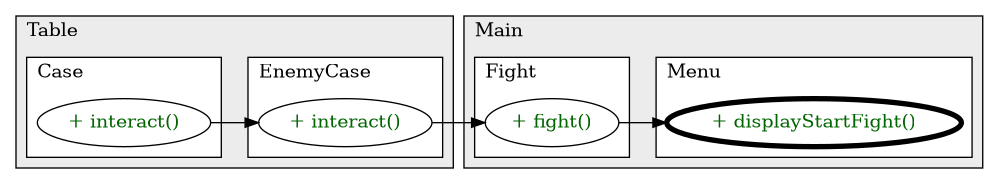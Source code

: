 @startuml

/' diagram meta data start
config=CallConfiguration;
{
  "rootMethod": "Main.Menu#displayStartFight()",
  "projectClassification": {
    "searchMode": "OpenProject", // OpenProject, AllProjects
    "includedProjects": "",
    "pathEndKeywords": "*.impl",
    "isClientPath": "",
    "isClientName": "",
    "isTestPath": "",
    "isTestName": "",
    "isMappingPath": "",
    "isMappingName": "",
    "isDataAccessPath": "",
    "isDataAccessName": "",
    "isDataStructurePath": "",
    "isDataStructureName": "",
    "isInterfaceStructuresPath": "",
    "isInterfaceStructuresName": "",
    "isEntryPointPath": "",
    "isEntryPointName": "",
    "treatFinalFieldsAsMandatory": false
  },
  "graphRestriction": {
    "classPackageExcludeFilter": "",
    "classPackageIncludeFilter": "",
    "classNameExcludeFilter": "",
    "classNameIncludeFilter": "",
    "methodNameExcludeFilter": "",
    "methodNameIncludeFilter": "",
    "removeByInheritance": "", // inheritance/annotation based filtering is done in a second step
    "removeByAnnotation": "",
    "removeByClassPackage": "", // cleanup the graph after inheritance/annotation based filtering is done
    "removeByClassName": "",
    "cutMappings": false,
    "cutEnum": true,
    "cutTests": true,
    "cutClient": true,
    "cutDataAccess": true,
    "cutInterfaceStructures": true,
    "cutDataStructures": true,
    "cutGetterAndSetter": true,
    "cutConstructors": true
  },
  "graphTraversal": {
    "forwardDepth": 3,
    "backwardDepth": 3,
    "classPackageExcludeFilter": "",
    "classPackageIncludeFilter": "",
    "classNameExcludeFilter": "",
    "classNameIncludeFilter": "",
    "methodNameExcludeFilter": "",
    "methodNameIncludeFilter": "",
    "hideMappings": false,
    "hideDataStructures": false,
    "hidePrivateMethods": true,
    "hideInterfaceCalls": true, // indirection: implementation -> interface (is hidden) -> implementation
    "onlyShowApplicationEntryPoints": false, // root node is included
    "useMethodCallsForStructureDiagram": "ForwardOnly" // ForwardOnly, BothDirections, No
  },
  "details": {
    "aggregation": "GroupByClass", // ByClass, GroupByClass, None
    "showMethodParametersTypes": false,
    "showMethodParametersNames": false,
    "showMethodReturnType": false,
    "showPackageLevels": 2,
    "showCallOrder": false,
    "edgeMode": "MethodsOnly", // TypesOnly, MethodsOnly, TypesAndMethods, MethodsAndDirectTypeUsage
    "showDetailedClassStructure": false
  },
  "rootClass": "Main.Menu",
  "extensionCallbackMethod": "" // qualified.class.name#methodName - signature: public static String method(String)
}
diagram meta data end '/



digraph g {
    rankdir="LR"
    splines=polyline
    

'nodes 
subgraph cluster_2390489 { 
   	label=Main
	labeljust=l
	fillcolor="#ececec"
	style=filled
   
   subgraph cluster_1356371867 { 
   	label=Fight
	labeljust=l
	fillcolor=white
	style=filled
   
   Fight2390489XXXfight1248833946[
	label="+ fight()"
	style=filled
	fillcolor=white
	tooltip="Fight

null"
	fontcolor=darkgreen
];
} 

subgraph cluster_1706526836 { 
   	label=Menu
	labeljust=l
	fillcolor=white
	style=filled
   
   Menu2390489XXXdisplayStartFight0[
	label="+ displayStartFight()"
	style=filled
	fillcolor=white
	tooltip="Menu

null"
	penwidth=4
	fontcolor=darkgreen
];
} 
} 

subgraph cluster_80563118 { 
   	label=Table
	labeljust=l
	fillcolor="#ececec"
	style=filled
   
   subgraph cluster_2053191800 { 
   	label=EnemyCase
	labeljust=l
	fillcolor=white
	style=filled
   
   EnemyCase80563118XXXinteract1056078198[
	label="+ interact()"
	style=filled
	fillcolor=white
	tooltip="EnemyCase

null"
	fontcolor=darkgreen
];
} 

subgraph cluster_442300816 { 
   	label=Case
	labeljust=l
	fillcolor=white
	style=filled
   
   Case80563118XXXinteract1056078198[
	label="+ interact()"
	style=filled
	fillcolor=white
	tooltip="Case

null"
	fontcolor=darkgreen
];
} 
} 

'edges    
Case80563118XXXinteract1056078198 -> EnemyCase80563118XXXinteract1056078198;
EnemyCase80563118XXXinteract1056078198 -> Fight2390489XXXfight1248833946;
Fight2390489XXXfight1248833946 -> Menu2390489XXXdisplayStartFight0;
    
}
@enduml